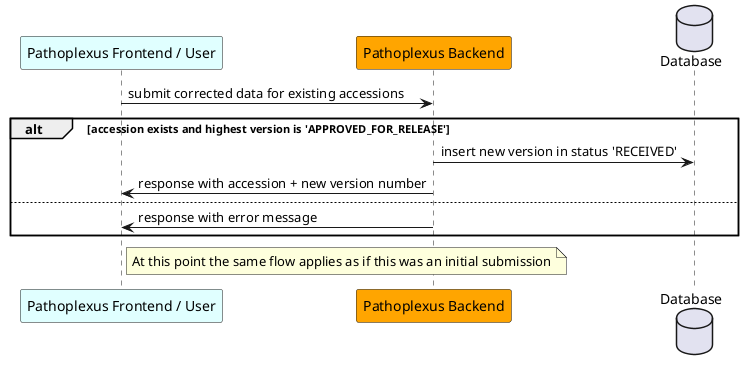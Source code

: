 @startuml
    participant "Pathoplexus Frontend / User" as frontend #LightCyan
    participant "Pathoplexus Backend" as backend #Orange
    database "Database" as DB


    frontend -> backend: submit corrected data for existing accessions

    alt accession exists and highest version is 'APPROVED_FOR_RELEASE'
        backend -> DB: insert new version in status 'RECEIVED'
    backend -> frontend: response with accession + new version number
    else
        backend -> frontend: response with error message
    end

    note right of frontend
        At this point the same flow applies as if this was an initial submission
    end note
@enduml
